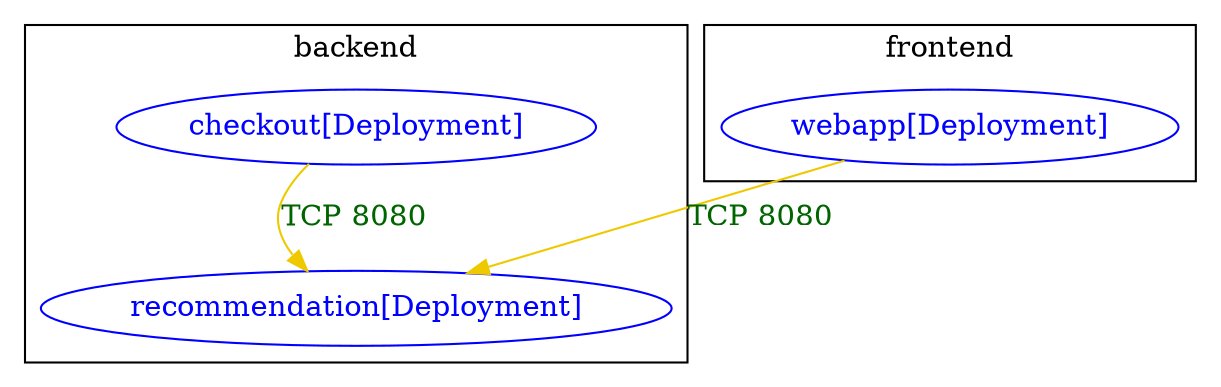 digraph {
	subgraph "cluster_backend" {
		color="black"
		fontcolor="black"
		"backend/checkout[Deployment]" [label="checkout[Deployment]" color="blue" fontcolor="blue"]
		"backend/recommendation[Deployment]" [label="recommendation[Deployment]" color="blue" fontcolor="blue"]
		label="backend"
	}
	subgraph "cluster_frontend" {
		color="black"
		fontcolor="black"
		"frontend/webapp[Deployment]" [label="webapp[Deployment]" color="blue" fontcolor="blue"]
		label="frontend"
	}
	"backend/checkout[Deployment]" -> "backend/recommendation[Deployment]" [label="TCP 8080" color="gold2" fontcolor="darkgreen" weight=0.5]
	"frontend/webapp[Deployment]" -> "backend/recommendation[Deployment]" [label="TCP 8080" color="gold2" fontcolor="darkgreen" weight=1]
}